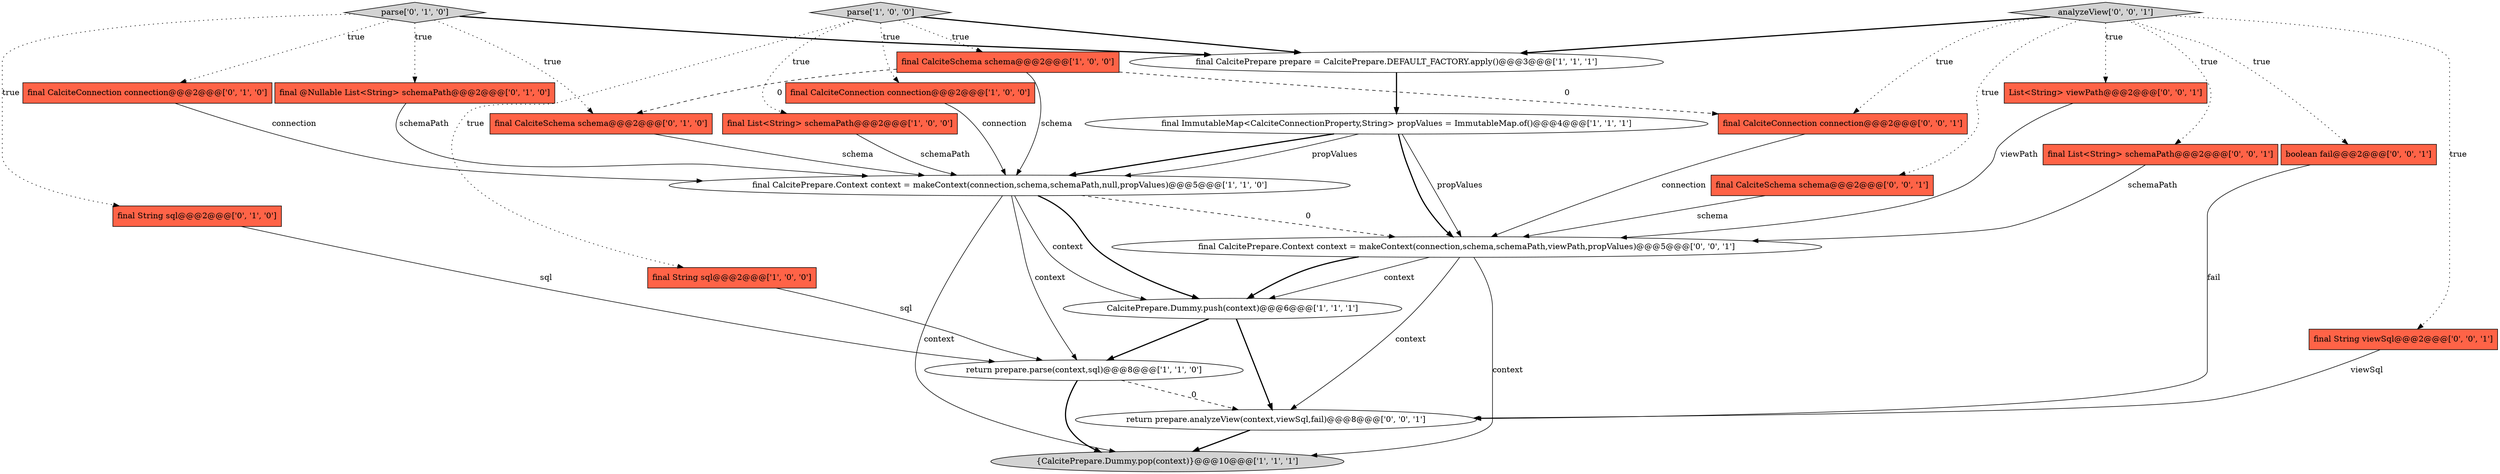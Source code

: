 digraph {
3 [style = filled, label = "final CalciteConnection connection@@@2@@@['1', '0', '0']", fillcolor = tomato, shape = box image = "AAA0AAABBB1BBB"];
23 [style = filled, label = "List<String> viewPath@@@2@@@['0', '0', '1']", fillcolor = tomato, shape = box image = "AAA0AAABBB3BBB"];
22 [style = filled, label = "analyzeView['0', '0', '1']", fillcolor = lightgray, shape = diamond image = "AAA0AAABBB3BBB"];
19 [style = filled, label = "boolean fail@@@2@@@['0', '0', '1']", fillcolor = tomato, shape = box image = "AAA0AAABBB3BBB"];
7 [style = filled, label = "parse['1', '0', '0']", fillcolor = lightgray, shape = diamond image = "AAA0AAABBB1BBB"];
10 [style = filled, label = "final CalciteSchema schema@@@2@@@['1', '0', '0']", fillcolor = tomato, shape = box image = "AAA1AAABBB1BBB"];
1 [style = filled, label = "final List<String> schemaPath@@@2@@@['1', '0', '0']", fillcolor = tomato, shape = box image = "AAA0AAABBB1BBB"];
8 [style = filled, label = "final ImmutableMap<CalciteConnectionProperty,String> propValues = ImmutableMap.of()@@@4@@@['1', '1', '1']", fillcolor = white, shape = ellipse image = "AAA0AAABBB1BBB"];
14 [style = filled, label = "final CalciteConnection connection@@@2@@@['0', '1', '0']", fillcolor = tomato, shape = box image = "AAA0AAABBB2BBB"];
20 [style = filled, label = "final CalcitePrepare.Context context = makeContext(connection,schema,schemaPath,viewPath,propValues)@@@5@@@['0', '0', '1']", fillcolor = white, shape = ellipse image = "AAA0AAABBB3BBB"];
12 [style = filled, label = "final @Nullable List<String> schemaPath@@@2@@@['0', '1', '0']", fillcolor = tomato, shape = box image = "AAA0AAABBB2BBB"];
0 [style = filled, label = "final CalcitePrepare.Context context = makeContext(connection,schema,schemaPath,null,propValues)@@@5@@@['1', '1', '0']", fillcolor = white, shape = ellipse image = "AAA0AAABBB1BBB"];
13 [style = filled, label = "final String sql@@@2@@@['0', '1', '0']", fillcolor = tomato, shape = box image = "AAA0AAABBB2BBB"];
5 [style = filled, label = "final CalcitePrepare prepare = CalcitePrepare.DEFAULT_FACTORY.apply()@@@3@@@['1', '1', '1']", fillcolor = white, shape = ellipse image = "AAA0AAABBB1BBB"];
15 [style = filled, label = "final CalciteSchema schema@@@2@@@['0', '1', '0']", fillcolor = tomato, shape = box image = "AAA1AAABBB2BBB"];
16 [style = filled, label = "final List<String> schemaPath@@@2@@@['0', '0', '1']", fillcolor = tomato, shape = box image = "AAA0AAABBB3BBB"];
18 [style = filled, label = "final CalciteSchema schema@@@2@@@['0', '0', '1']", fillcolor = tomato, shape = box image = "AAA0AAABBB3BBB"];
2 [style = filled, label = "CalcitePrepare.Dummy.push(context)@@@6@@@['1', '1', '1']", fillcolor = white, shape = ellipse image = "AAA0AAABBB1BBB"];
6 [style = filled, label = "return prepare.parse(context,sql)@@@8@@@['1', '1', '0']", fillcolor = white, shape = ellipse image = "AAA0AAABBB1BBB"];
17 [style = filled, label = "final String viewSql@@@2@@@['0', '0', '1']", fillcolor = tomato, shape = box image = "AAA0AAABBB3BBB"];
24 [style = filled, label = "final CalciteConnection connection@@@2@@@['0', '0', '1']", fillcolor = tomato, shape = box image = "AAA0AAABBB3BBB"];
4 [style = filled, label = "{CalcitePrepare.Dummy.pop(context)}@@@10@@@['1', '1', '1']", fillcolor = lightgray, shape = ellipse image = "AAA0AAABBB1BBB"];
11 [style = filled, label = "parse['0', '1', '0']", fillcolor = lightgray, shape = diamond image = "AAA0AAABBB2BBB"];
21 [style = filled, label = "return prepare.analyzeView(context,viewSql,fail)@@@8@@@['0', '0', '1']", fillcolor = white, shape = ellipse image = "AAA0AAABBB3BBB"];
9 [style = filled, label = "final String sql@@@2@@@['1', '0', '0']", fillcolor = tomato, shape = box image = "AAA0AAABBB1BBB"];
1->0 [style = solid, label="schemaPath"];
10->15 [style = dashed, label="0"];
6->21 [style = dashed, label="0"];
5->8 [style = bold, label=""];
20->4 [style = solid, label="context"];
22->19 [style = dotted, label="true"];
7->10 [style = dotted, label="true"];
22->18 [style = dotted, label="true"];
22->23 [style = dotted, label="true"];
20->2 [style = solid, label="context"];
2->6 [style = bold, label=""];
24->20 [style = solid, label="connection"];
0->2 [style = bold, label=""];
11->12 [style = dotted, label="true"];
11->14 [style = dotted, label="true"];
14->0 [style = solid, label="connection"];
11->13 [style = dotted, label="true"];
7->9 [style = dotted, label="true"];
22->24 [style = dotted, label="true"];
0->20 [style = dashed, label="0"];
0->2 [style = solid, label="context"];
10->0 [style = solid, label="schema"];
17->21 [style = solid, label="viewSql"];
22->5 [style = bold, label=""];
15->0 [style = solid, label="schema"];
20->2 [style = bold, label=""];
8->0 [style = bold, label=""];
16->20 [style = solid, label="schemaPath"];
13->6 [style = solid, label="sql"];
6->4 [style = bold, label=""];
11->5 [style = bold, label=""];
7->5 [style = bold, label=""];
8->20 [style = solid, label="propValues"];
8->20 [style = bold, label=""];
3->0 [style = solid, label="connection"];
7->3 [style = dotted, label="true"];
2->21 [style = bold, label=""];
19->21 [style = solid, label="fail"];
0->6 [style = solid, label="context"];
22->16 [style = dotted, label="true"];
18->20 [style = solid, label="schema"];
23->20 [style = solid, label="viewPath"];
22->17 [style = dotted, label="true"];
7->1 [style = dotted, label="true"];
11->15 [style = dotted, label="true"];
10->24 [style = dashed, label="0"];
20->21 [style = solid, label="context"];
9->6 [style = solid, label="sql"];
8->0 [style = solid, label="propValues"];
0->4 [style = solid, label="context"];
21->4 [style = bold, label=""];
12->0 [style = solid, label="schemaPath"];
}

